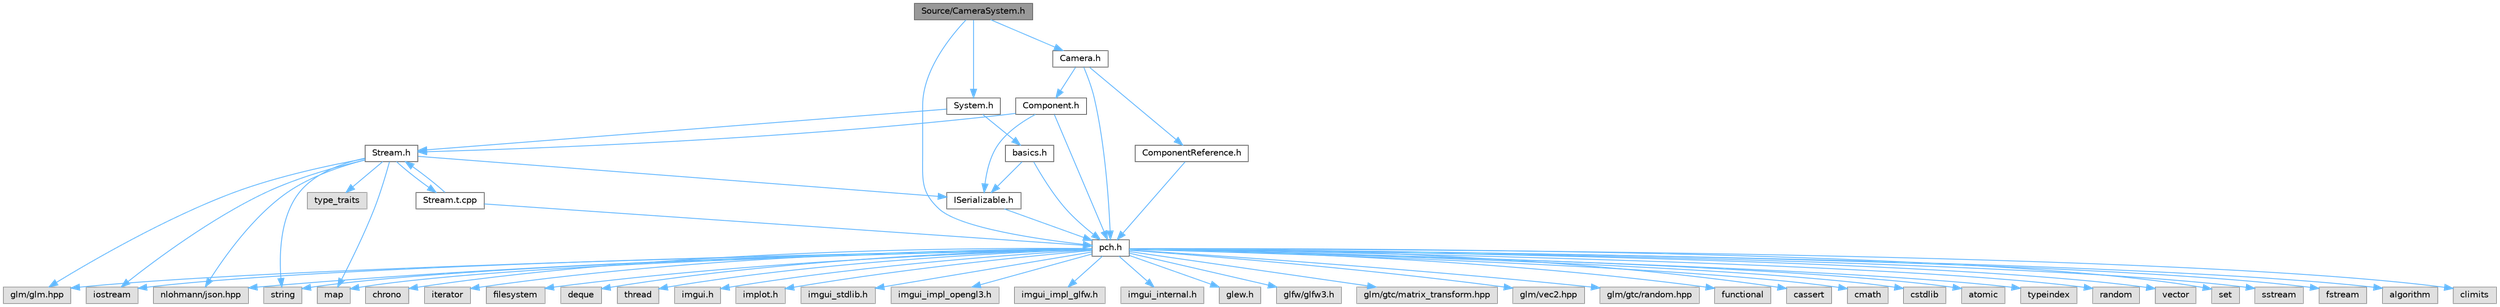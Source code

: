 digraph "Source/CameraSystem.h"
{
 // LATEX_PDF_SIZE
  bgcolor="transparent";
  edge [fontname=Helvetica,fontsize=10,labelfontname=Helvetica,labelfontsize=10];
  node [fontname=Helvetica,fontsize=10,shape=box,height=0.2,width=0.4];
  Node1 [id="Node000001",label="Source/CameraSystem.h",height=0.2,width=0.4,color="gray40", fillcolor="grey60", style="filled", fontcolor="black",tooltip="System that handles the camera and coordinate systems / spaces."];
  Node1 -> Node2 [id="edge1_Node000001_Node000002",color="steelblue1",style="solid",tooltip=" "];
  Node2 [id="Node000002",label="pch.h",height=0.2,width=0.4,color="grey40", fillcolor="white", style="filled",URL="$de/d3a/pch_8h.html",tooltip="This is a precompiled header file."];
  Node2 -> Node3 [id="edge2_Node000002_Node000003",color="steelblue1",style="solid",tooltip=" "];
  Node3 [id="Node000003",label="functional",height=0.2,width=0.4,color="grey60", fillcolor="#E0E0E0", style="filled",tooltip=" "];
  Node2 -> Node4 [id="edge3_Node000002_Node000004",color="steelblue1",style="solid",tooltip=" "];
  Node4 [id="Node000004",label="iostream",height=0.2,width=0.4,color="grey60", fillcolor="#E0E0E0", style="filled",tooltip=" "];
  Node2 -> Node5 [id="edge4_Node000002_Node000005",color="steelblue1",style="solid",tooltip=" "];
  Node5 [id="Node000005",label="cassert",height=0.2,width=0.4,color="grey60", fillcolor="#E0E0E0", style="filled",tooltip=" "];
  Node2 -> Node6 [id="edge5_Node000002_Node000006",color="steelblue1",style="solid",tooltip=" "];
  Node6 [id="Node000006",label="cmath",height=0.2,width=0.4,color="grey60", fillcolor="#E0E0E0", style="filled",tooltip=" "];
  Node2 -> Node7 [id="edge6_Node000002_Node000007",color="steelblue1",style="solid",tooltip=" "];
  Node7 [id="Node000007",label="cstdlib",height=0.2,width=0.4,color="grey60", fillcolor="#E0E0E0", style="filled",tooltip=" "];
  Node2 -> Node8 [id="edge7_Node000002_Node000008",color="steelblue1",style="solid",tooltip=" "];
  Node8 [id="Node000008",label="atomic",height=0.2,width=0.4,color="grey60", fillcolor="#E0E0E0", style="filled",tooltip=" "];
  Node2 -> Node9 [id="edge8_Node000002_Node000009",color="steelblue1",style="solid",tooltip=" "];
  Node9 [id="Node000009",label="typeindex",height=0.2,width=0.4,color="grey60", fillcolor="#E0E0E0", style="filled",tooltip=" "];
  Node2 -> Node10 [id="edge9_Node000002_Node000010",color="steelblue1",style="solid",tooltip=" "];
  Node10 [id="Node000010",label="random",height=0.2,width=0.4,color="grey60", fillcolor="#E0E0E0", style="filled",tooltip=" "];
  Node2 -> Node11 [id="edge10_Node000002_Node000011",color="steelblue1",style="solid",tooltip=" "];
  Node11 [id="Node000011",label="vector",height=0.2,width=0.4,color="grey60", fillcolor="#E0E0E0", style="filled",tooltip=" "];
  Node2 -> Node12 [id="edge11_Node000002_Node000012",color="steelblue1",style="solid",tooltip=" "];
  Node12 [id="Node000012",label="string",height=0.2,width=0.4,color="grey60", fillcolor="#E0E0E0", style="filled",tooltip=" "];
  Node2 -> Node13 [id="edge12_Node000002_Node000013",color="steelblue1",style="solid",tooltip=" "];
  Node13 [id="Node000013",label="map",height=0.2,width=0.4,color="grey60", fillcolor="#E0E0E0", style="filled",tooltip=" "];
  Node2 -> Node14 [id="edge13_Node000002_Node000014",color="steelblue1",style="solid",tooltip=" "];
  Node14 [id="Node000014",label="set",height=0.2,width=0.4,color="grey60", fillcolor="#E0E0E0", style="filled",tooltip=" "];
  Node2 -> Node15 [id="edge14_Node000002_Node000015",color="steelblue1",style="solid",tooltip=" "];
  Node15 [id="Node000015",label="sstream",height=0.2,width=0.4,color="grey60", fillcolor="#E0E0E0", style="filled",tooltip=" "];
  Node2 -> Node16 [id="edge15_Node000002_Node000016",color="steelblue1",style="solid",tooltip=" "];
  Node16 [id="Node000016",label="fstream",height=0.2,width=0.4,color="grey60", fillcolor="#E0E0E0", style="filled",tooltip=" "];
  Node2 -> Node17 [id="edge16_Node000002_Node000017",color="steelblue1",style="solid",tooltip=" "];
  Node17 [id="Node000017",label="algorithm",height=0.2,width=0.4,color="grey60", fillcolor="#E0E0E0", style="filled",tooltip=" "];
  Node2 -> Node18 [id="edge17_Node000002_Node000018",color="steelblue1",style="solid",tooltip=" "];
  Node18 [id="Node000018",label="climits",height=0.2,width=0.4,color="grey60", fillcolor="#E0E0E0", style="filled",tooltip=" "];
  Node2 -> Node19 [id="edge18_Node000002_Node000019",color="steelblue1",style="solid",tooltip=" "];
  Node19 [id="Node000019",label="chrono",height=0.2,width=0.4,color="grey60", fillcolor="#E0E0E0", style="filled",tooltip=" "];
  Node2 -> Node20 [id="edge19_Node000002_Node000020",color="steelblue1",style="solid",tooltip=" "];
  Node20 [id="Node000020",label="iterator",height=0.2,width=0.4,color="grey60", fillcolor="#E0E0E0", style="filled",tooltip=" "];
  Node2 -> Node21 [id="edge20_Node000002_Node000021",color="steelblue1",style="solid",tooltip=" "];
  Node21 [id="Node000021",label="filesystem",height=0.2,width=0.4,color="grey60", fillcolor="#E0E0E0", style="filled",tooltip=" "];
  Node2 -> Node22 [id="edge21_Node000002_Node000022",color="steelblue1",style="solid",tooltip=" "];
  Node22 [id="Node000022",label="deque",height=0.2,width=0.4,color="grey60", fillcolor="#E0E0E0", style="filled",tooltip=" "];
  Node2 -> Node23 [id="edge22_Node000002_Node000023",color="steelblue1",style="solid",tooltip=" "];
  Node23 [id="Node000023",label="thread",height=0.2,width=0.4,color="grey60", fillcolor="#E0E0E0", style="filled",tooltip=" "];
  Node2 -> Node24 [id="edge23_Node000002_Node000024",color="steelblue1",style="solid",tooltip=" "];
  Node24 [id="Node000024",label="imgui.h",height=0.2,width=0.4,color="grey60", fillcolor="#E0E0E0", style="filled",tooltip=" "];
  Node2 -> Node25 [id="edge24_Node000002_Node000025",color="steelblue1",style="solid",tooltip=" "];
  Node25 [id="Node000025",label="implot.h",height=0.2,width=0.4,color="grey60", fillcolor="#E0E0E0", style="filled",tooltip=" "];
  Node2 -> Node26 [id="edge25_Node000002_Node000026",color="steelblue1",style="solid",tooltip=" "];
  Node26 [id="Node000026",label="imgui_stdlib.h",height=0.2,width=0.4,color="grey60", fillcolor="#E0E0E0", style="filled",tooltip=" "];
  Node2 -> Node27 [id="edge26_Node000002_Node000027",color="steelblue1",style="solid",tooltip=" "];
  Node27 [id="Node000027",label="imgui_impl_opengl3.h",height=0.2,width=0.4,color="grey60", fillcolor="#E0E0E0", style="filled",tooltip=" "];
  Node2 -> Node28 [id="edge27_Node000002_Node000028",color="steelblue1",style="solid",tooltip=" "];
  Node28 [id="Node000028",label="imgui_impl_glfw.h",height=0.2,width=0.4,color="grey60", fillcolor="#E0E0E0", style="filled",tooltip=" "];
  Node2 -> Node29 [id="edge28_Node000002_Node000029",color="steelblue1",style="solid",tooltip=" "];
  Node29 [id="Node000029",label="imgui_internal.h",height=0.2,width=0.4,color="grey60", fillcolor="#E0E0E0", style="filled",tooltip=" "];
  Node2 -> Node30 [id="edge29_Node000002_Node000030",color="steelblue1",style="solid",tooltip=" "];
  Node30 [id="Node000030",label="glew.h",height=0.2,width=0.4,color="grey60", fillcolor="#E0E0E0", style="filled",tooltip=" "];
  Node2 -> Node31 [id="edge30_Node000002_Node000031",color="steelblue1",style="solid",tooltip=" "];
  Node31 [id="Node000031",label="glfw/glfw3.h",height=0.2,width=0.4,color="grey60", fillcolor="#E0E0E0", style="filled",tooltip=" "];
  Node2 -> Node32 [id="edge31_Node000002_Node000032",color="steelblue1",style="solid",tooltip=" "];
  Node32 [id="Node000032",label="glm/glm.hpp",height=0.2,width=0.4,color="grey60", fillcolor="#E0E0E0", style="filled",tooltip=" "];
  Node2 -> Node33 [id="edge32_Node000002_Node000033",color="steelblue1",style="solid",tooltip=" "];
  Node33 [id="Node000033",label="glm/gtc/matrix_transform.hpp",height=0.2,width=0.4,color="grey60", fillcolor="#E0E0E0", style="filled",tooltip=" "];
  Node2 -> Node34 [id="edge33_Node000002_Node000034",color="steelblue1",style="solid",tooltip=" "];
  Node34 [id="Node000034",label="glm/vec2.hpp",height=0.2,width=0.4,color="grey60", fillcolor="#E0E0E0", style="filled",tooltip=" "];
  Node2 -> Node35 [id="edge34_Node000002_Node000035",color="steelblue1",style="solid",tooltip=" "];
  Node35 [id="Node000035",label="glm/gtc/random.hpp",height=0.2,width=0.4,color="grey60", fillcolor="#E0E0E0", style="filled",tooltip=" "];
  Node2 -> Node36 [id="edge35_Node000002_Node000036",color="steelblue1",style="solid",tooltip=" "];
  Node36 [id="Node000036",label="nlohmann/json.hpp",height=0.2,width=0.4,color="grey60", fillcolor="#E0E0E0", style="filled",tooltip=" "];
  Node1 -> Node37 [id="edge36_Node000001_Node000037",color="steelblue1",style="solid",tooltip=" "];
  Node37 [id="Node000037",label="System.h",height=0.2,width=0.4,color="grey40", fillcolor="white", style="filled",URL="$db/d39/System_8h.html",tooltip="Base class for all Systems."];
  Node37 -> Node38 [id="edge37_Node000037_Node000038",color="steelblue1",style="solid",tooltip=" "];
  Node38 [id="Node000038",label="basics.h",height=0.2,width=0.4,color="grey40", fillcolor="white", style="filled",URL="$dc/dcc/basics_8h_source.html",tooltip=" "];
  Node38 -> Node2 [id="edge38_Node000038_Node000002",color="steelblue1",style="solid",tooltip=" "];
  Node38 -> Node39 [id="edge39_Node000038_Node000039",color="steelblue1",style="solid",tooltip=" "];
  Node39 [id="Node000039",label="ISerializable.h",height=0.2,width=0.4,color="grey40", fillcolor="white", style="filled",URL="$dd/d7f/ISerializable_8h.html",tooltip="interface for all serializable objects"];
  Node39 -> Node2 [id="edge40_Node000039_Node000002",color="steelblue1",style="solid",tooltip=" "];
  Node37 -> Node40 [id="edge41_Node000037_Node000040",color="steelblue1",style="solid",tooltip=" "];
  Node40 [id="Node000040",label="Stream.h",height=0.2,width=0.4,color="grey40", fillcolor="white", style="filled",URL="$de/dd1/Stream_8h.html",tooltip="JSON File reading/writing."];
  Node40 -> Node12 [id="edge42_Node000040_Node000012",color="steelblue1",style="solid",tooltip=" "];
  Node40 -> Node13 [id="edge43_Node000040_Node000013",color="steelblue1",style="solid",tooltip=" "];
  Node40 -> Node32 [id="edge44_Node000040_Node000032",color="steelblue1",style="solid",tooltip=" "];
  Node40 -> Node36 [id="edge45_Node000040_Node000036",color="steelblue1",style="solid",tooltip=" "];
  Node40 -> Node41 [id="edge46_Node000040_Node000041",color="steelblue1",style="solid",tooltip=" "];
  Node41 [id="Node000041",label="type_traits",height=0.2,width=0.4,color="grey60", fillcolor="#E0E0E0", style="filled",tooltip=" "];
  Node40 -> Node4 [id="edge47_Node000040_Node000004",color="steelblue1",style="solid",tooltip=" "];
  Node40 -> Node39 [id="edge48_Node000040_Node000039",color="steelblue1",style="solid",tooltip=" "];
  Node40 -> Node42 [id="edge49_Node000040_Node000042",color="steelblue1",style="solid",tooltip=" "];
  Node42 [id="Node000042",label="Stream.t.cpp",height=0.2,width=0.4,color="grey40", fillcolor="white", style="filled",URL="$d5/d73/Stream_8t_8cpp.html",tooltip="JSON File reading/writing."];
  Node42 -> Node2 [id="edge50_Node000042_Node000002",color="steelblue1",style="solid",tooltip=" "];
  Node42 -> Node40 [id="edge51_Node000042_Node000040",color="steelblue1",style="solid",tooltip=" "];
  Node1 -> Node43 [id="edge52_Node000001_Node000043",color="steelblue1",style="solid",tooltip=" "];
  Node43 [id="Node000043",label="Camera.h",height=0.2,width=0.4,color="grey40", fillcolor="white", style="filled",URL="$dd/de4/Camera_8h.html",tooltip="Camera component for rendering."];
  Node43 -> Node2 [id="edge53_Node000043_Node000002",color="steelblue1",style="solid",tooltip=" "];
  Node43 -> Node44 [id="edge54_Node000043_Node000044",color="steelblue1",style="solid",tooltip=" "];
  Node44 [id="Node000044",label="Component.h",height=0.2,width=0.4,color="grey40", fillcolor="white", style="filled",URL="$d0/da1/Component_8h.html",tooltip="Virtual component header."];
  Node44 -> Node2 [id="edge55_Node000044_Node000002",color="steelblue1",style="solid",tooltip=" "];
  Node44 -> Node39 [id="edge56_Node000044_Node000039",color="steelblue1",style="solid",tooltip=" "];
  Node44 -> Node40 [id="edge57_Node000044_Node000040",color="steelblue1",style="solid",tooltip=" "];
  Node43 -> Node45 [id="edge58_Node000043_Node000045",color="steelblue1",style="solid",tooltip=" "];
  Node45 [id="Node000045",label="ComponentReference.h",height=0.2,width=0.4,color="grey40", fillcolor="white", style="filled",URL="$d2/dba/ComponentReference_8h.html",tooltip="a reference to a component in the scene"];
  Node45 -> Node2 [id="edge59_Node000045_Node000002",color="steelblue1",style="solid",tooltip=" "];
}
